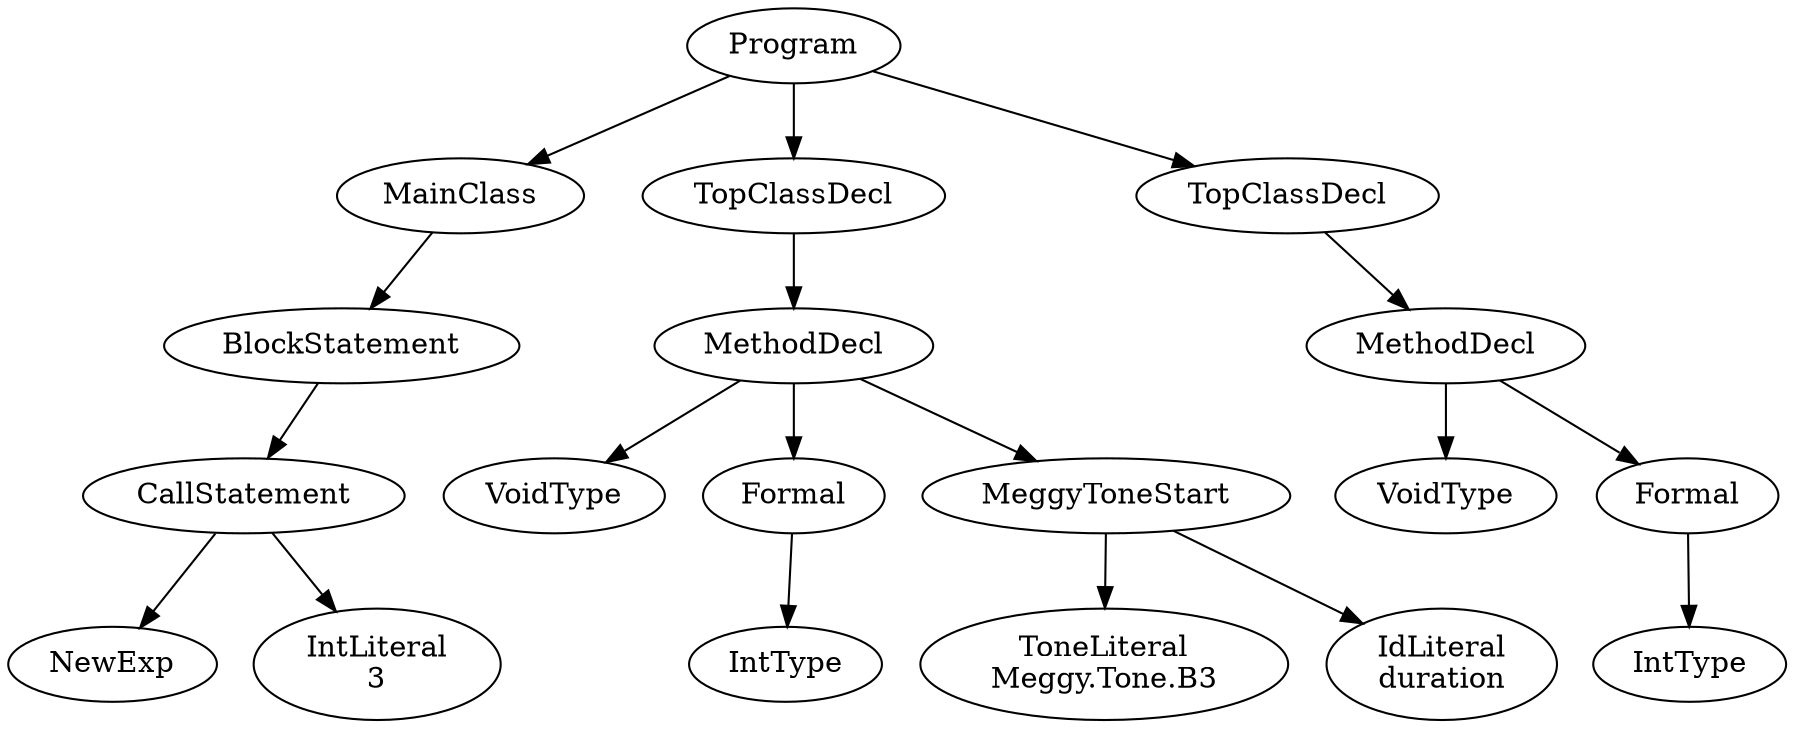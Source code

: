 digraph ASTGraph {
0 [ label="Program" ];
1 [ label="MainClass" ];
0 -> 1
2 [ label="BlockStatement" ];
1 -> 2
3 [ label="CallStatement" ];
2 -> 3
4 [ label="NewExp" ];
3 -> 4
5 [ label="IntLiteral\n3" ];
3 -> 5
6 [ label="TopClassDecl" ];
0 -> 6
7 [ label="MethodDecl" ];
6 -> 7
8 [ label="VoidType" ];
7 -> 8
9 [ label="Formal" ];
7 -> 9
10 [ label="IntType" ];
9 -> 10
11 [ label="MeggyToneStart" ];
7 -> 11
12 [ label="ToneLiteral\nMeggy.Tone.B3" ];
11 -> 12
13 [ label="IdLiteral\nduration" ];
11 -> 13
14 [ label="TopClassDecl" ];
0 -> 14
15 [ label="MethodDecl" ];
14 -> 15
16 [ label="VoidType" ];
15 -> 16
17 [ label="Formal" ];
15 -> 17
18 [ label="IntType" ];
17 -> 18
}
